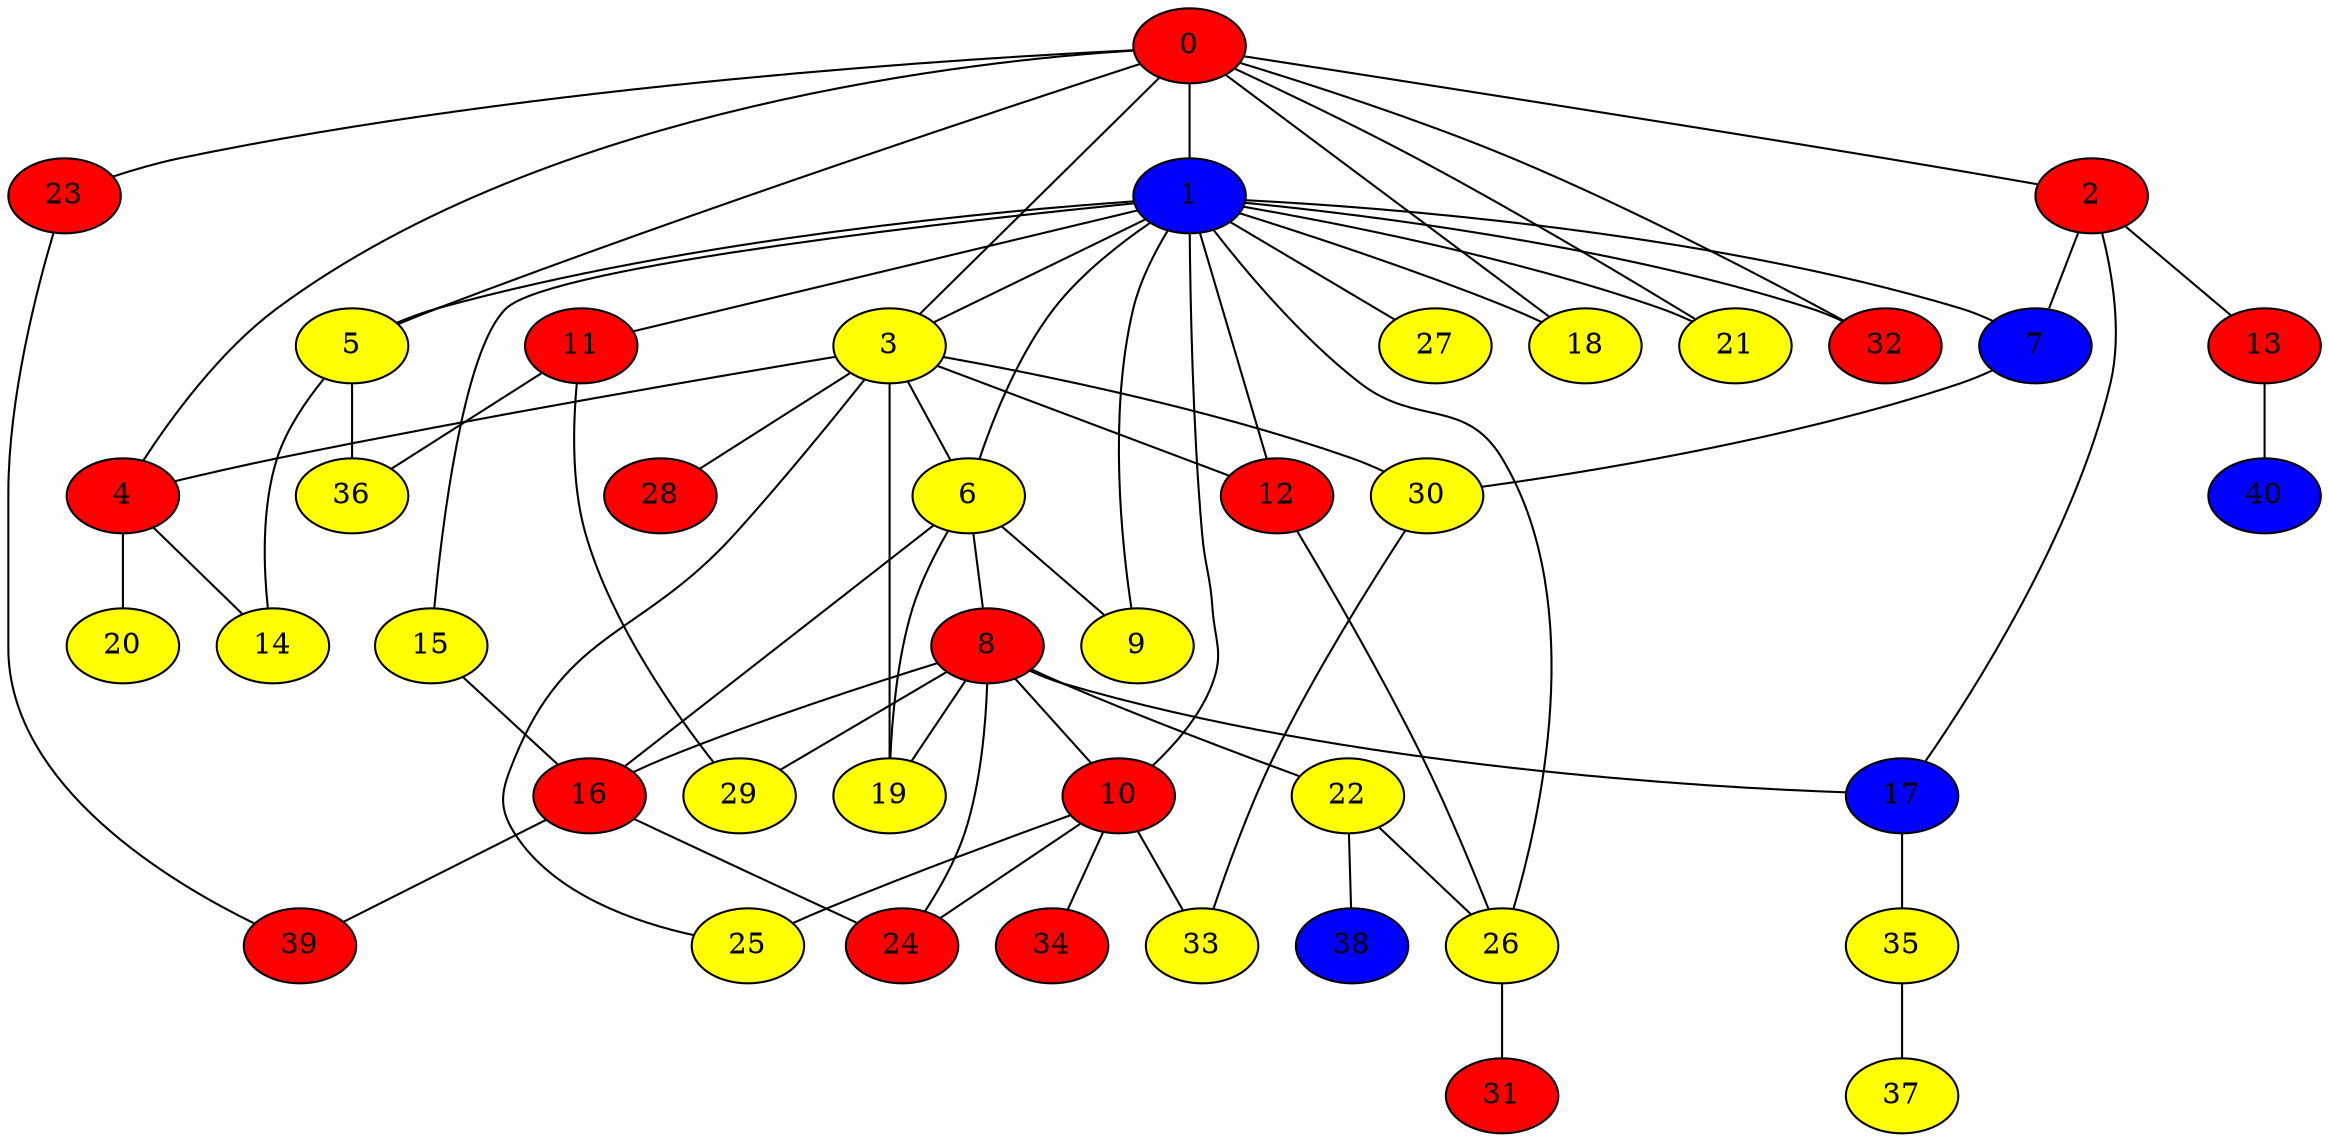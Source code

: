 graph {
0 [style = filled fillcolor = red];
1 [style = filled fillcolor = blue];
2 [style = filled fillcolor = red];
3 [style = filled fillcolor = yellow];
4 [style = filled fillcolor = red];
5 [style = filled fillcolor = yellow];
6 [style = filled fillcolor = yellow];
7 [style = filled fillcolor = blue];
8 [style = filled fillcolor = red];
9 [style = filled fillcolor = yellow];
10 [style = filled fillcolor = red];
11 [style = filled fillcolor = red];
12 [style = filled fillcolor = red];
13 [style = filled fillcolor = red];
14 [style = filled fillcolor = yellow];
15 [style = filled fillcolor = yellow];
16 [style = filled fillcolor = red];
17 [style = filled fillcolor = blue];
18 [style = filled fillcolor = yellow];
19 [style = filled fillcolor = yellow];
20 [style = filled fillcolor = yellow];
21 [style = filled fillcolor = yellow];
22 [style = filled fillcolor = yellow];
23 [style = filled fillcolor = red];
24 [style = filled fillcolor = red];
25 [style = filled fillcolor = yellow];
26 [style = filled fillcolor = yellow];
27 [style = filled fillcolor = yellow];
28 [style = filled fillcolor = red];
29 [style = filled fillcolor = yellow];
30 [style = filled fillcolor = yellow];
31 [style = filled fillcolor = red];
32 [style = filled fillcolor = red];
33 [style = filled fillcolor = yellow];
34 [style = filled fillcolor = red];
35 [style = filled fillcolor = yellow];
36 [style = filled fillcolor = yellow];
37 [style = filled fillcolor = yellow];
38 [style = filled fillcolor = blue];
39 [style = filled fillcolor = red];
40 [style = filled fillcolor = blue];
0 -- 1;
0 -- 4;
0 -- 3;
0 -- 2;
0 -- 5;
0 -- 18;
0 -- 21;
0 -- 23;
0 -- 32;
1 -- 3;
1 -- 5;
1 -- 6;
1 -- 7;
1 -- 9;
1 -- 10;
1 -- 11;
1 -- 12;
1 -- 15;
1 -- 18;
1 -- 21;
1 -- 26;
1 -- 27;
1 -- 32;
2 -- 7;
2 -- 13;
2 -- 17;
3 -- 4;
3 -- 6;
3 -- 12;
3 -- 19;
3 -- 25;
3 -- 28;
3 -- 30;
4 -- 14;
4 -- 20;
5 -- 14;
5 -- 36;
6 -- 8;
6 -- 9;
6 -- 16;
6 -- 19;
7 -- 30;
8 -- 10;
8 -- 16;
8 -- 17;
8 -- 19;
8 -- 22;
8 -- 24;
8 -- 29;
10 -- 24;
10 -- 25;
10 -- 33;
10 -- 34;
11 -- 29;
11 -- 36;
12 -- 26;
13 -- 40;
15 -- 16;
16 -- 24;
16 -- 39;
17 -- 35;
22 -- 26;
22 -- 38;
23 -- 39;
26 -- 31;
30 -- 33;
35 -- 37;
}
